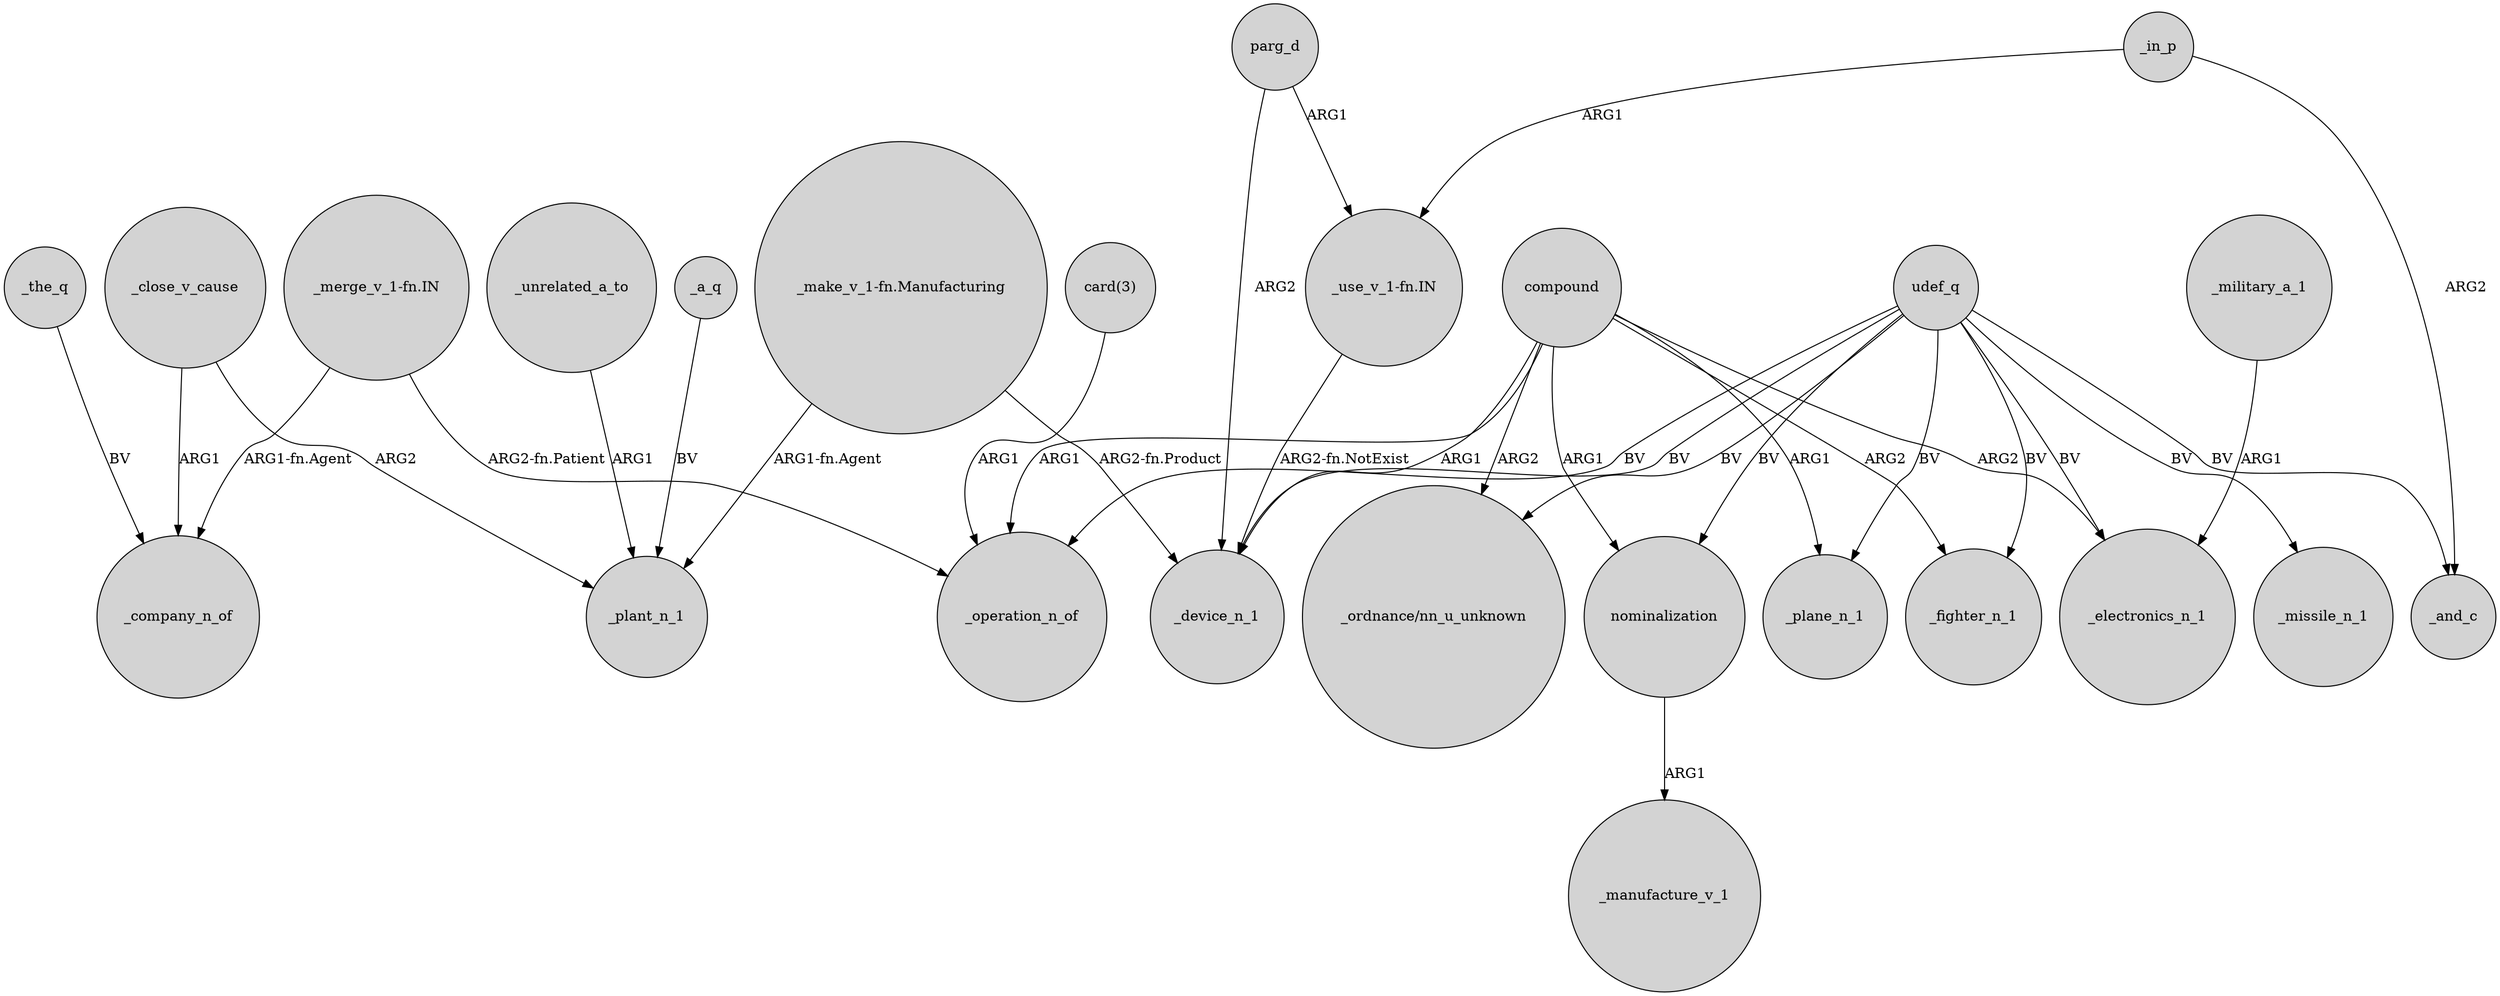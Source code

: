 digraph {
	node [shape=circle style=filled]
	compound -> _operation_n_of [label=ARG1]
	"_merge_v_1-fn.IN" -> _operation_n_of [label="ARG2-fn.Patient"]
	"_make_v_1-fn.Manufacturing" -> _device_n_1 [label="ARG2-fn.Product"]
	"card(3)" -> _operation_n_of [label=ARG1]
	"_use_v_1-fn.IN" -> _device_n_1 [label="ARG2-fn.NotExist"]
	_military_a_1 -> _electronics_n_1 [label=ARG1]
	"_make_v_1-fn.Manufacturing" -> _plant_n_1 [label="ARG1-fn.Agent"]
	_close_v_cause -> _plant_n_1 [label=ARG2]
	udef_q -> _fighter_n_1 [label=BV]
	nominalization -> _manufacture_v_1 [label=ARG1]
	parg_d -> _device_n_1 [label=ARG2]
	compound -> "_ordnance/nn_u_unknown" [label=ARG2]
	_the_q -> _company_n_of [label=BV]
	compound -> _plane_n_1 [label=ARG1]
	udef_q -> _electronics_n_1 [label=BV]
	compound -> _fighter_n_1 [label=ARG2]
	udef_q -> "_ordnance/nn_u_unknown" [label=BV]
	"_merge_v_1-fn.IN" -> _company_n_of [label="ARG1-fn.Agent"]
	compound -> _electronics_n_1 [label=ARG2]
	parg_d -> "_use_v_1-fn.IN" [label=ARG1]
	udef_q -> _plane_n_1 [label=BV]
	_in_p -> "_use_v_1-fn.IN" [label=ARG1]
	udef_q -> nominalization [label=BV]
	compound -> _device_n_1 [label=ARG1]
	udef_q -> _device_n_1 [label=BV]
	udef_q -> _and_c [label=BV]
	compound -> nominalization [label=ARG1]
	udef_q -> _operation_n_of [label=BV]
	_close_v_cause -> _company_n_of [label=ARG1]
	_unrelated_a_to -> _plant_n_1 [label=ARG1]
	_in_p -> _and_c [label=ARG2]
	udef_q -> _missile_n_1 [label=BV]
	_a_q -> _plant_n_1 [label=BV]
}
